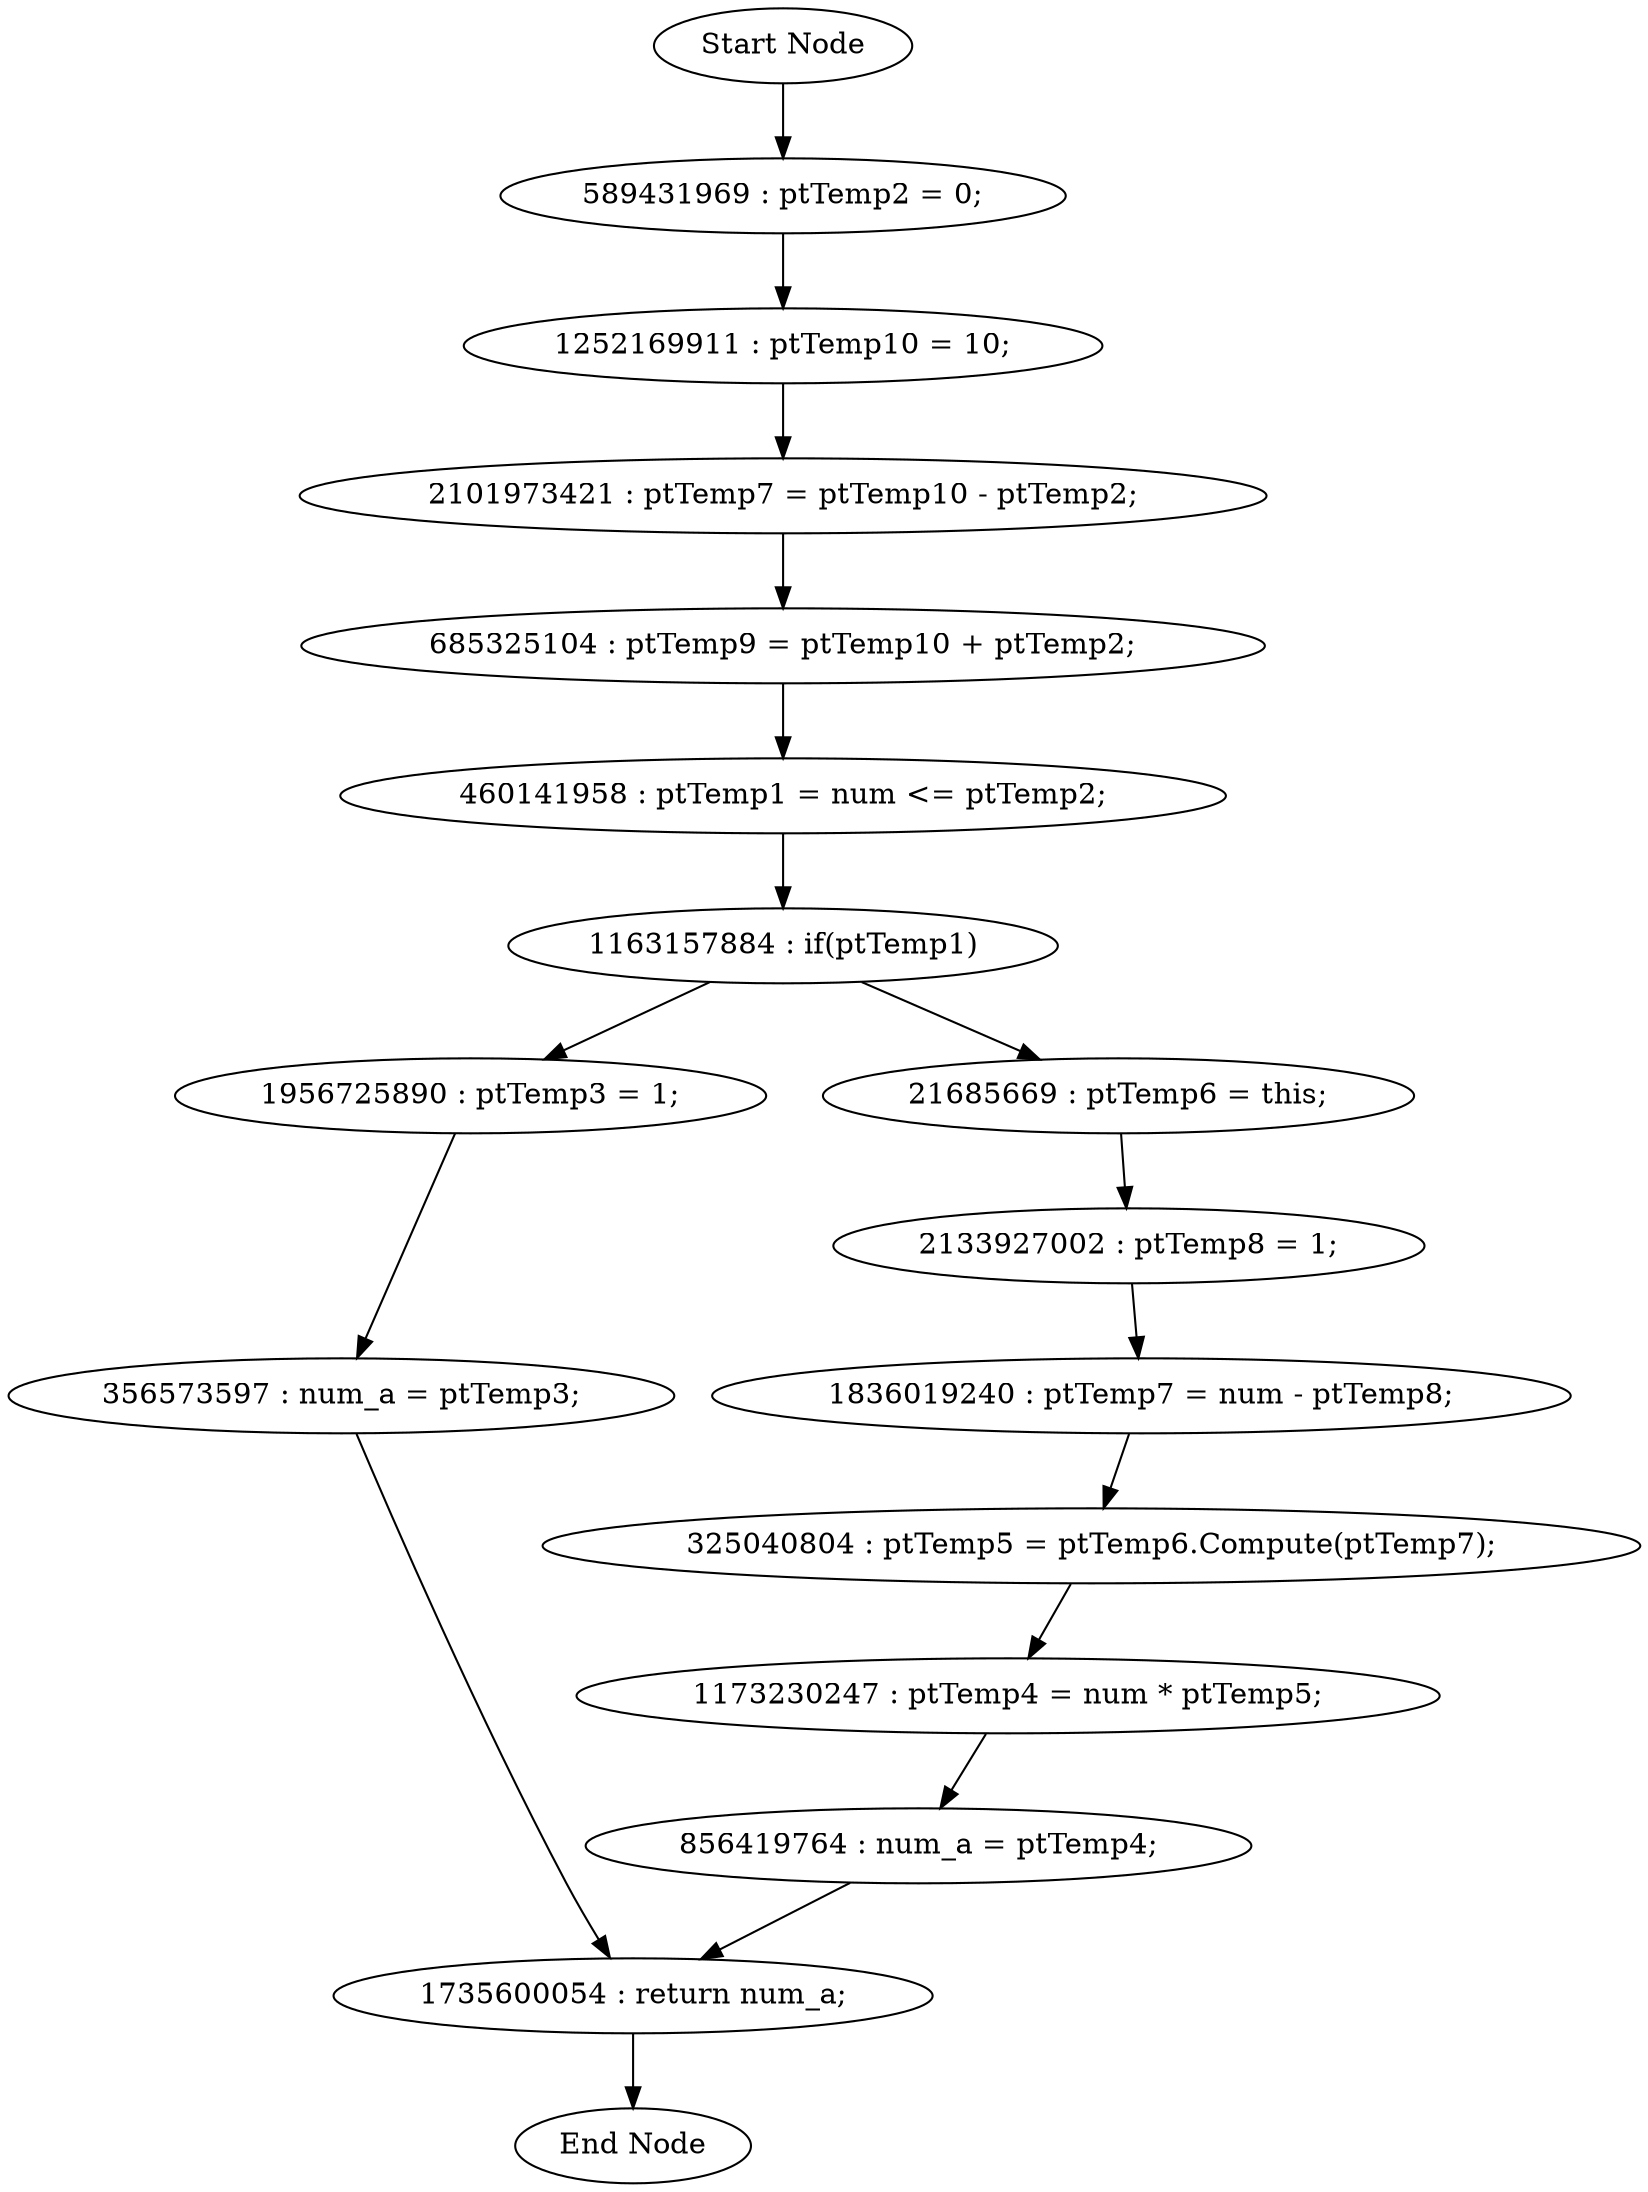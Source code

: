 digraph G {
"Start Node" -> "589431969 : ptTemp2 = 0;";
"589431969 : ptTemp2 = 0;" -> "1252169911 : ptTemp10 = 10;";
"1252169911 : ptTemp10 = 10;" -> "2101973421 : ptTemp7 = ptTemp10 - ptTemp2;";
"2101973421 : ptTemp7 = ptTemp10 - ptTemp2;" -> "685325104 : ptTemp9 = ptTemp10 + ptTemp2;";
"685325104 : ptTemp9 = ptTemp10 + ptTemp2;" -> "460141958 : ptTemp1 = num <= ptTemp2;";
"460141958 : ptTemp1 = num <= ptTemp2;" -> "1163157884 : if(ptTemp1)";
"1163157884 : if(ptTemp1)" -> "1956725890 : ptTemp3 = 1;";
"1956725890 : ptTemp3 = 1;" -> "356573597 : num_a = ptTemp3;";
"356573597 : num_a = ptTemp3;" -> "1735600054 : return num_a;";
"1735600054 : return num_a;" -> "End Node";
"21685669 : ptTemp6 = this;" -> "2133927002 : ptTemp8 = 1;";
"2133927002 : ptTemp8 = 1;" -> "1836019240 : ptTemp7 = num - ptTemp8;";
"1836019240 : ptTemp7 = num - ptTemp8;" -> "325040804 : ptTemp5 = ptTemp6.Compute(ptTemp7);";
"325040804 : ptTemp5 = ptTemp6.Compute(ptTemp7);" -> "1173230247 : ptTemp4 = num * ptTemp5;";
"1173230247 : ptTemp4 = num * ptTemp5;" -> "856419764 : num_a = ptTemp4;";
"856419764 : num_a = ptTemp4;" -> "1735600054 : return num_a;";
"1163157884 : if(ptTemp1)" -> "21685669 : ptTemp6 = this;";
}